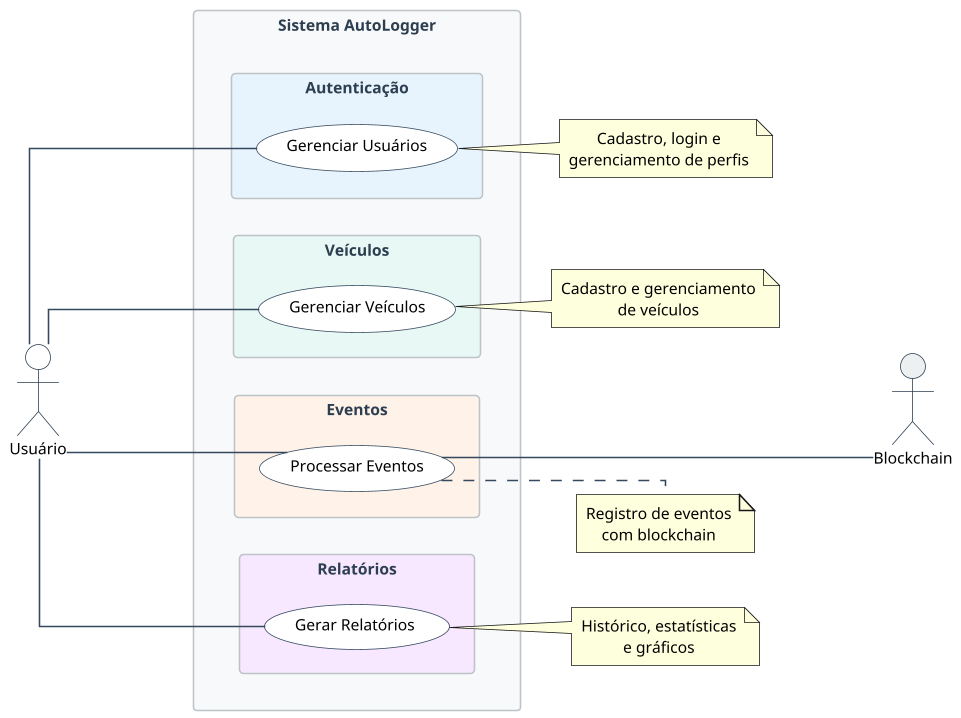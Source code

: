 @startuml general_system

left to right direction

skinparam {
    usecaseFontSize 12
    usecaseFontName "Segoe UI"
    usecaseBackgroundColor #FFFFFF
    usecaseBorderColor #34495E
    actorBackgroundColor #FFFFFF
    actorBorderColor #2C3E50
    actorFontName "Segoe UI"
    actorFontSize 12
    arrowColor #34495E
    rectangleBackgroundColor #F8F9FA
    rectangleBorderColor #BDC3C7
    rectangleFontColor #2C3E50
    rectangleFontName "Segoe UI"
    rectangleFontSize 13
    defaultTextAlignment center
    wrapWidth 200
    dpi 150
    shadowing false
    linetype ortho
    defaultFontName "Segoe UI"
    defaultFontSize 10
}

actor "Usuário" as User #FFFFFF
actor "Blockchain" as Blockchain #ECF0F1

rectangle "Sistema AutoLogger" #F8F9FA {
    rectangle "Autenticação" #E8F4FD {
        (Gerenciar Usuários) as AUTH
    }
    
    rectangle "Veículos" #E8F8F5 {
        (Gerenciar Veículos) as VEH
    }
    
    rectangle "Eventos" #FFF2E8 {
        (Processar Eventos) as EVT
    }
    
    rectangle "Relatórios" #F8E8FF {
        (Gerar Relatórios) as REP
    }
}

User --- AUTH
User --- VEH
User --- EVT
User --- REP

EVT --- Blockchain

note right of AUTH : Cadastro, login e\ngerenciamento de perfis
note right of VEH : Cadastro e gerenciamento\nde veículos
note right of EVT : Registro de eventos\ncom blockchain
note right of REP : Histórico, estatísticas\ne gráficos

@enduml